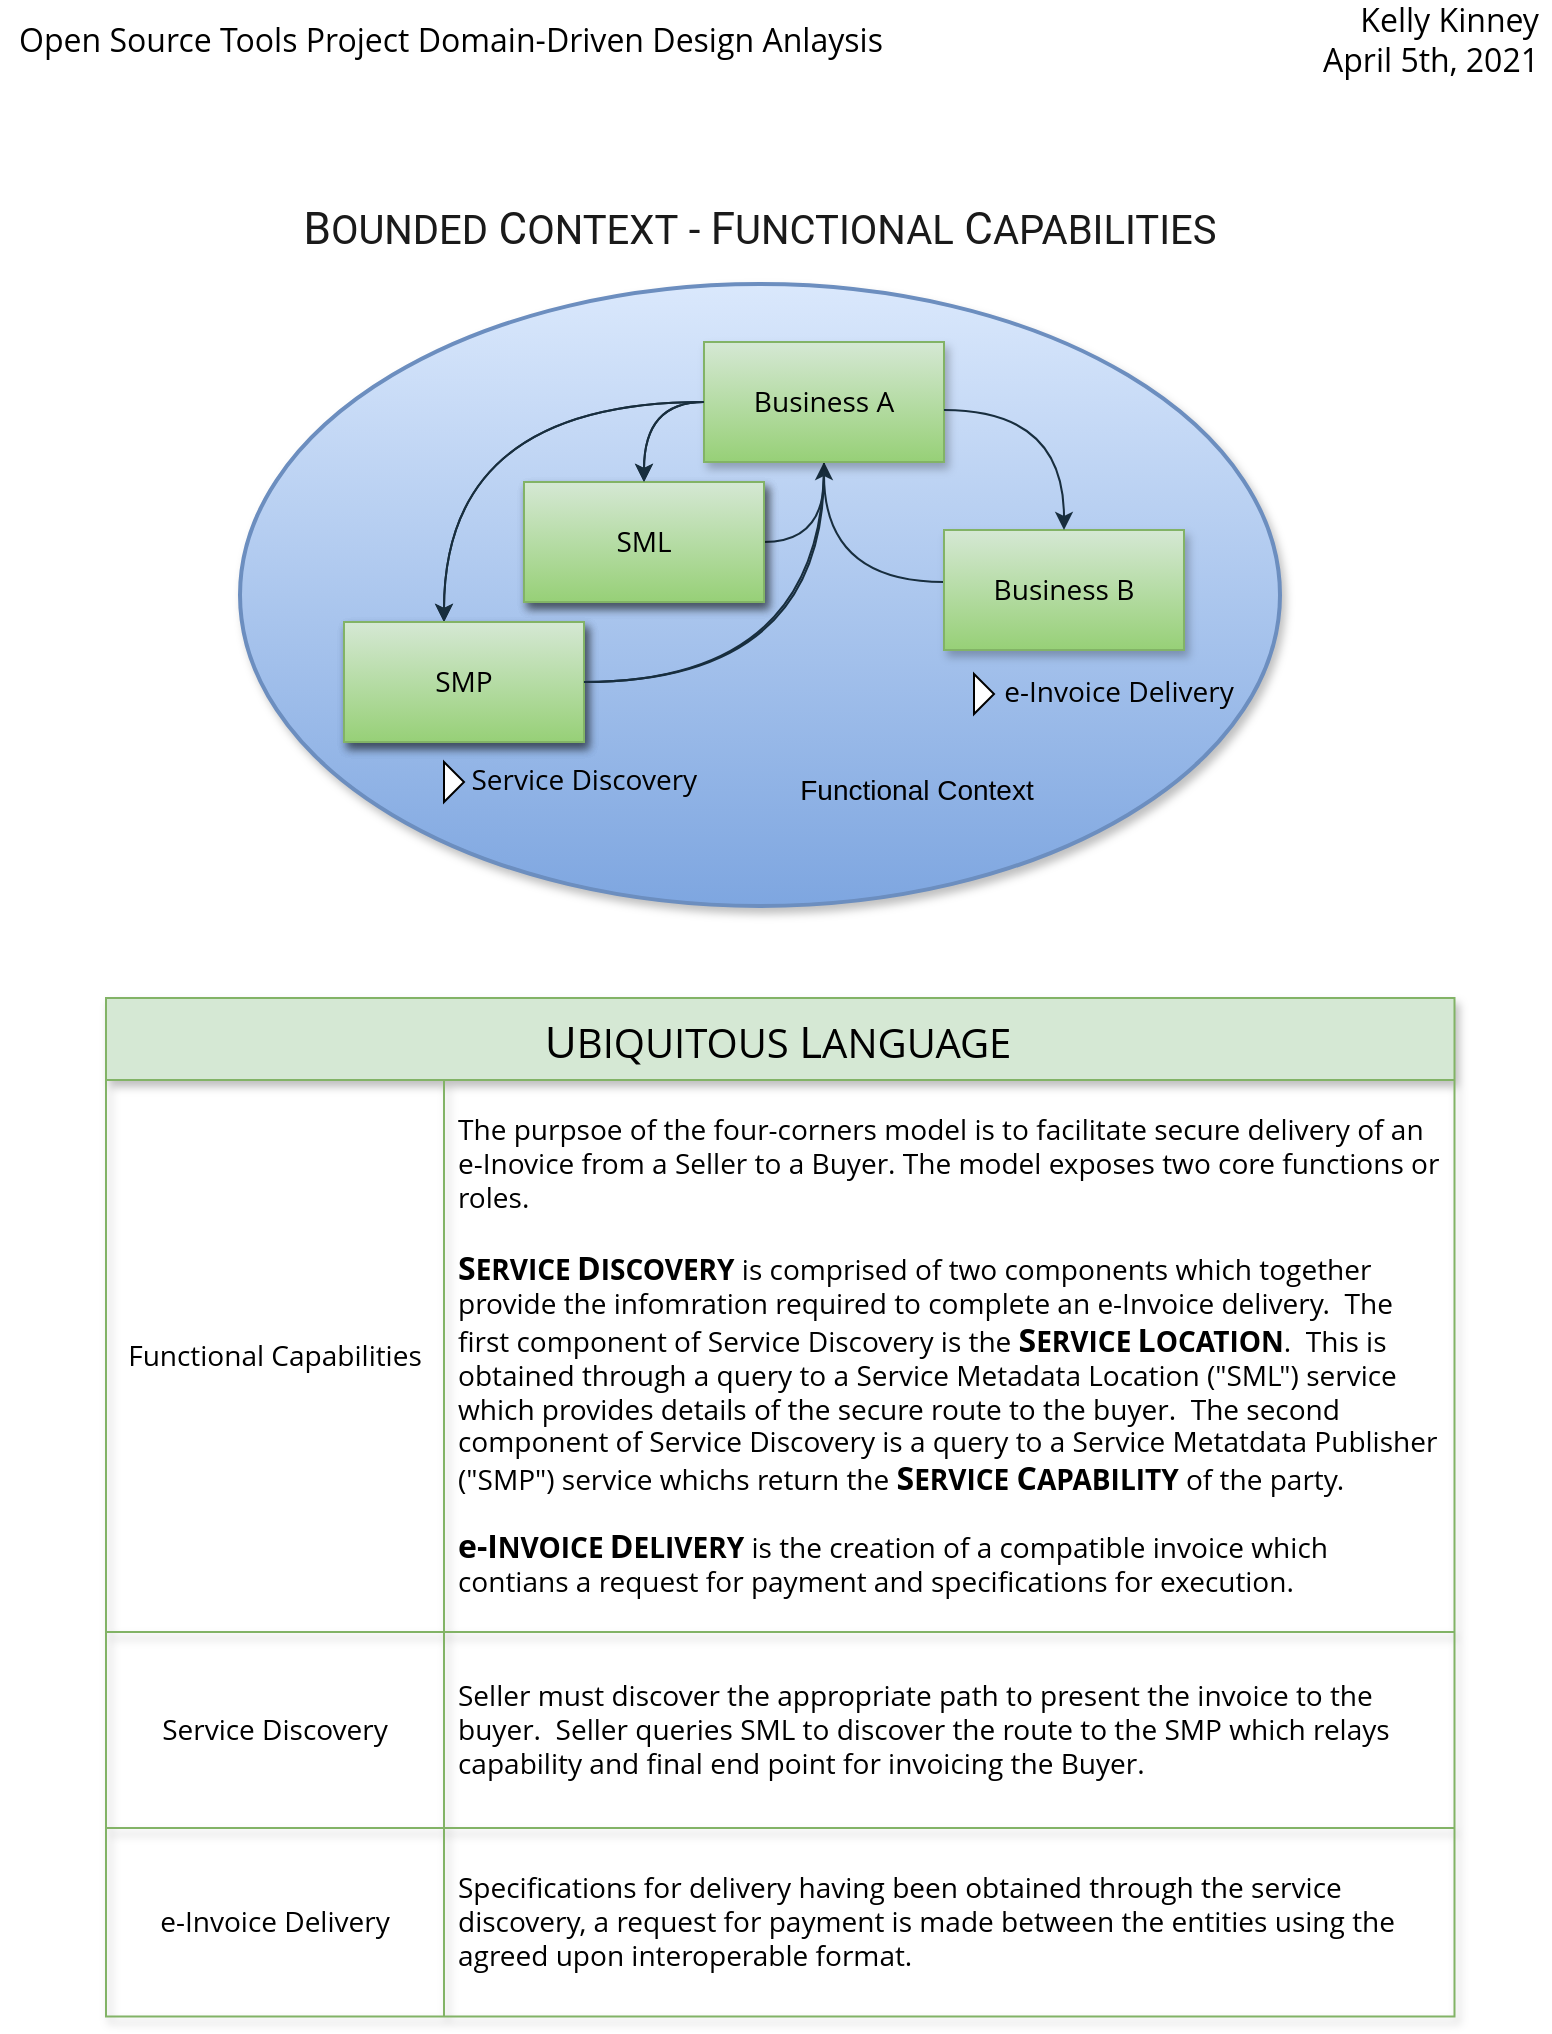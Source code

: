 <mxfile version="14.4.3" type="device"><diagram id="Q6qlk9Zw9bi22a3LoN4X" name="Page-1"><mxGraphModel dx="1086" dy="926" grid="0" gridSize="10" guides="1" tooltips="1" connect="1" arrows="1" fold="1" page="1" pageScale="1" pageWidth="850" pageHeight="1100" math="0" shadow="0"><root><mxCell id="0"/><mxCell id="1" parent="0"/><mxCell id="goqq0joQOqRiYXozfCPZ-1" value="&lt;font style=&quot;font-size: 16px&quot;&gt;Open Source Tools Project Domain-Driven Design Anlaysis&lt;/font&gt;" style="text;html=1;align=center;verticalAlign=middle;resizable=0;points=[];autosize=1;fontFamily=Open Sans;container=0;" parent="1" vertex="1"><mxGeometry x="45" y="20" width="450" height="20" as="geometry"/></mxCell><mxCell id="goqq0joQOqRiYXozfCPZ-2" value="&lt;div style=&quot;text-align: right&quot;&gt;&lt;span style=&quot;font-size: 16px&quot;&gt;Kelly Kinney&lt;/span&gt;&lt;/div&gt;&lt;font style=&quot;font-size: 16px&quot;&gt;&lt;div style=&quot;text-align: right&quot;&gt;&lt;span&gt;April 5th, 2021&lt;/span&gt;&lt;/div&gt;&lt;/font&gt;" style="text;html=1;align=center;verticalAlign=middle;resizable=0;points=[];autosize=1;fontFamily=Open Sans;container=0;" parent="1" vertex="1"><mxGeometry x="700" y="10" width="120" height="40" as="geometry"/></mxCell><mxCell id="goqq0joQOqRiYXozfCPZ-35" value="&lt;font&gt;&lt;font style=&quot;font-weight: 400 ; font-size: 22px&quot;&gt;U&lt;/font&gt;&lt;span style=&quot;font-size: 20px ; font-weight: 400&quot;&gt;BIQUITOUS&amp;nbsp;&lt;/span&gt;&lt;font style=&quot;font-weight: 400 ; font-size: 22px&quot;&gt;L&lt;/font&gt;&lt;span style=&quot;font-size: 20px ; font-weight: 400&quot;&gt;ANGUAGE&lt;/span&gt;&lt;/font&gt;" style="shape=table;html=1;whiteSpace=wrap;startSize=41;container=1;collapsible=0;childLayout=tableLayout;fontStyle=1;align=center;rounded=0;shadow=1;glass=0;sketch=0;strokeColor=#82b366;fillColor=#d5e8d4;fontFamily=Open Sans;fontSource=https%3A%2F%2Ffonts.googleapis.com%2Fcss%3Ffamily%3DOpen%2BSans;spacingRight=2;gradientDirection=north;" parent="1" vertex="1"><mxGeometry x="98" y="509" width="674.25" height="509.25" as="geometry"/></mxCell><mxCell id="goqq0joQOqRiYXozfCPZ-36" value="" style="shape=partialRectangle;html=1;whiteSpace=wrap;collapsible=0;dropTarget=0;pointerEvents=0;top=0;left=0;bottom=0;right=0;points=[[0,0.5],[1,0.5]];portConstraint=eastwest;fontFamily=Open Sans;fontSource=https%3A%2F%2Ffonts.googleapis.com%2Fcss%3Ffamily%3DOpen%2BSans;spacingRight=4;spacing=0;fillColor=none;" parent="goqq0joQOqRiYXozfCPZ-35" vertex="1"><mxGeometry y="41" width="674.25" height="276" as="geometry"/></mxCell><mxCell id="goqq0joQOqRiYXozfCPZ-37" value="&lt;span style=&quot;font-size: 14px&quot;&gt;Functional Capabilities&lt;/span&gt;" style="shape=partialRectangle;html=1;whiteSpace=wrap;connectable=0;top=0;left=0;bottom=0;right=0;overflow=hidden;fontFamily=Open Sans;fontSource=https%3A%2F%2Ffonts.googleapis.com%2Fcss%3Ffamily%3DOpen%2BSans;fillColor=none;" parent="goqq0joQOqRiYXozfCPZ-36" vertex="1"><mxGeometry width="169" height="276" as="geometry"/></mxCell><mxCell id="goqq0joQOqRiYXozfCPZ-38" value="&lt;span style=&quot;font-size: 14px&quot;&gt;The purpsoe of the four-corners model is to facilitate secure delivery of an e-Inovice from a Seller to a Buyer. The model exposes two core functions or roles.&amp;nbsp; &amp;nbsp;&amp;nbsp;&lt;br&gt;&lt;br&gt;&lt;/span&gt;&lt;font style=&quot;font-weight: bold ; font-size: 16px&quot;&gt;S&lt;/font&gt;&lt;font style=&quot;font-weight: bold ; font-size: 14px&quot;&gt;ERVICE&lt;/font&gt;&lt;b&gt;&amp;nbsp;&lt;/b&gt;&lt;font style=&quot;font-weight: bold ; font-size: 16px&quot;&gt;D&lt;/font&gt;&lt;font&gt;&lt;b style=&quot;font-size: 14px&quot;&gt;ISCOVERY&lt;/b&gt;&lt;span style=&quot;font-size: 14px&quot;&gt; is comprised of two components which together provide the infomration required to complete an e-Invoice delivery.&amp;nbsp; The first component of Service Discovery is the &lt;/span&gt;&lt;b&gt;&lt;font style=&quot;font-size: 16px&quot;&gt;S&lt;/font&gt;&lt;span style=&quot;font-size: 14px&quot;&gt;ERVICE&lt;/span&gt;&lt;/b&gt; &lt;font style=&quot;font-weight: bold ; font-size: 16px&quot;&gt;L&lt;/font&gt;&lt;span style=&quot;font-size: 14px&quot;&gt;&lt;b&gt;OCATION&lt;/b&gt;.&amp;nbsp; This&lt;/span&gt;&lt;span style=&quot;font-size: 14px&quot;&gt;&amp;nbsp;is obtained through a query to a Service Metadata Location (&quot;SML&quot;) service which provides details of the secure route to the buyer.&amp;nbsp; The second component of Service Discovery is a query to a Service Metatdata Publisher (&quot;SMP&quot;) service whichs return the &lt;/span&gt;&lt;b&gt;&lt;font style=&quot;font-size: 16px&quot;&gt;S&lt;/font&gt;&lt;span style=&quot;font-size: 14px&quot;&gt;ERVICE &lt;/span&gt;&lt;font style=&quot;font-size: 16px&quot;&gt;C&lt;/font&gt;&lt;span style=&quot;font-size: 14px&quot;&gt;APABILITY&lt;/span&gt;&lt;/b&gt;&lt;span style=&quot;font-size: 14px&quot;&gt; of the party.&amp;nbsp;&amp;nbsp;&lt;/span&gt;&lt;br&gt;&lt;br&gt;&lt;b&gt;&lt;font style=&quot;font-size: 16px&quot;&gt;e-I&lt;/font&gt;&lt;span style=&quot;font-size: 14px&quot;&gt;NVOICE&lt;/span&gt;&lt;/b&gt; &lt;/font&gt;&lt;font&gt;&lt;font style=&quot;font-size: 16px&quot;&gt;&lt;b&gt;D&lt;/b&gt;&lt;/font&gt;&lt;b style=&quot;font-size: 14px&quot;&gt;ELIVERY&lt;/b&gt;&lt;span style=&quot;font-size: 14px&quot;&gt; is the creation of a compatible invoice which contians a request for payment and specifications for execution.&amp;nbsp; &amp;nbsp; &amp;nbsp;&lt;/span&gt;&lt;/font&gt;&lt;span style=&quot;font-size: 14px&quot;&gt;&lt;b&gt;&amp;nbsp;&lt;/b&gt;&lt;/span&gt;" style="shape=partialRectangle;html=1;whiteSpace=wrap;connectable=0;top=0;left=0;bottom=0;right=0;overflow=hidden;align=left;fontFamily=Open Sans;fontSource=https%3A%2F%2Ffonts.googleapis.com%2Fcss%3Ffamily%3DOpen%2BSans;spacingLeft=5;spacingRight=6;perimeterSpacing=1;fillColor=none;" parent="goqq0joQOqRiYXozfCPZ-36" vertex="1"><mxGeometry x="169" width="505" height="276" as="geometry"/></mxCell><mxCell id="goqq0joQOqRiYXozfCPZ-39" value="" style="shape=partialRectangle;html=1;whiteSpace=wrap;collapsible=0;dropTarget=0;pointerEvents=0;fillColor=none;top=0;left=0;bottom=0;right=0;points=[[0,0.5],[1,0.5]];portConstraint=eastwest;fontFamily=Open Sans;fontSource=https%3A%2F%2Ffonts.googleapis.com%2Fcss%3Ffamily%3DOpen%2BSans;shadow=0;" parent="goqq0joQOqRiYXozfCPZ-35" vertex="1"><mxGeometry y="317" width="674.25" height="98" as="geometry"/></mxCell><mxCell id="goqq0joQOqRiYXozfCPZ-40" value="&lt;font style=&quot;font-size: 14px&quot;&gt;Service Discovery&lt;/font&gt;" style="shape=partialRectangle;html=1;whiteSpace=wrap;connectable=0;top=0;left=0;bottom=0;right=0;overflow=hidden;fontFamily=Open Sans;fontSource=https%3A%2F%2Ffonts.googleapis.com%2Fcss%3Ffamily%3DOpen%2BSans;fillColor=none;" parent="goqq0joQOqRiYXozfCPZ-39" vertex="1"><mxGeometry width="169" height="98" as="geometry"/></mxCell><mxCell id="goqq0joQOqRiYXozfCPZ-41" value="&lt;font style=&quot;font-size: 14px&quot;&gt;Seller must discover the appropriate path to present the invoice to the buyer.&amp;nbsp; Seller queries SML to discover the route to the SMP which relays capability and final end point for invoicing the Buyer.&lt;/font&gt;" style="shape=partialRectangle;html=1;whiteSpace=wrap;connectable=0;top=0;left=0;bottom=0;right=0;overflow=hidden;align=left;fontFamily=Open Sans;fontSource=https%3A%2F%2Ffonts.googleapis.com%2Fcss%3Ffamily%3DOpen%2BSans;spacingLeft=5;fillColor=none;" parent="goqq0joQOqRiYXozfCPZ-39" vertex="1"><mxGeometry x="169" width="505" height="98" as="geometry"/></mxCell><mxCell id="goqq0joQOqRiYXozfCPZ-42" style="shape=partialRectangle;html=1;whiteSpace=wrap;collapsible=0;dropTarget=0;pointerEvents=0;fillColor=none;top=0;left=0;bottom=0;right=0;points=[[0,0.5],[1,0.5]];portConstraint=eastwest;fontFamily=Open Sans;fontSource=https%3A%2F%2Ffonts.googleapis.com%2Fcss%3Ffamily%3DOpen%2BSans;shadow=0;" parent="goqq0joQOqRiYXozfCPZ-35" vertex="1"><mxGeometry y="415" width="674.25" height="94" as="geometry"/></mxCell><mxCell id="goqq0joQOqRiYXozfCPZ-43" value="&lt;font style=&quot;font-size: 14px&quot;&gt;e-Invoice Delivery&lt;/font&gt;" style="shape=partialRectangle;html=1;whiteSpace=wrap;connectable=0;top=0;left=0;bottom=0;right=0;overflow=hidden;fontFamily=Open Sans;fontSource=https%3A%2F%2Ffonts.googleapis.com%2Fcss%3Ffamily%3DOpen%2BSans;fillColor=none;" parent="goqq0joQOqRiYXozfCPZ-42" vertex="1"><mxGeometry width="169" height="94" as="geometry"/></mxCell><mxCell id="goqq0joQOqRiYXozfCPZ-44" value="&lt;span style=&quot;font-size: 14px&quot;&gt;Specifications for delivery having been obtained through the service discovery, a request for payment is made between the entities using the agreed upon interoperable format.&amp;nbsp;&amp;nbsp;&lt;/span&gt;" style="shape=partialRectangle;html=1;whiteSpace=wrap;connectable=0;top=0;left=0;bottom=0;right=0;overflow=hidden;align=left;fontFamily=Open Sans;fontSource=https%3A%2F%2Ffonts.googleapis.com%2Fcss%3Ffamily%3DOpen%2BSans;spacingLeft=5;spacingRight=4;fillColor=none;" parent="goqq0joQOqRiYXozfCPZ-42" vertex="1"><mxGeometry x="169" width="505" height="94" as="geometry"/></mxCell><mxCell id="goqq0joQOqRiYXozfCPZ-76" value="" style="group" parent="1" vertex="1" connectable="0"><mxGeometry x="150" y="110" width="550" height="353" as="geometry"/></mxCell><mxCell id="goqq0joQOqRiYXozfCPZ-67" value="&lt;font face=&quot;Roboto&quot; data-font-src=&quot;https://fonts.googleapis.com/css?family=Roboto&quot;&gt;&lt;font style=&quot;font-size: 22px&quot;&gt;B&lt;/font&gt;&lt;font style=&quot;font-size: 20px&quot;&gt;OUNDED&lt;/font&gt;&lt;span style=&quot;font-size: 21px&quot;&gt; &lt;/span&gt;&lt;font style=&quot;font-size: 22px&quot;&gt;C&lt;/font&gt;&lt;font style=&quot;font-size: 20px&quot;&gt;ONTEXT&lt;/font&gt;&lt;span style=&quot;font-size: 21px&quot;&gt; - &lt;/span&gt;&lt;font style=&quot;font-size: 22px&quot;&gt;F&lt;/font&gt;&lt;font style=&quot;font-size: 20px&quot;&gt;UNCTIONAL&lt;/font&gt;&lt;span style=&quot;font-size: 21px&quot;&gt;&amp;nbsp;&lt;/span&gt;&lt;span style=&quot;font-size: 22px&quot;&gt;C&lt;/span&gt;&lt;font style=&quot;font-size: 20px&quot;&gt;APABILITIES&lt;/font&gt;&lt;br&gt;&lt;/font&gt;" style="text;html=1;strokeColor=none;fillColor=none;align=center;verticalAlign=middle;whiteSpace=wrap;shadow=0;fontSize=20;fontColor=#1A1A1A;fontFamily=Open Sans;fontSource=https%3A%2F%2Ffonts.googleapis.com%2Fcss%3Ffamily%3DOpen%2BSans;container=0;" parent="goqq0joQOqRiYXozfCPZ-76" vertex="1"><mxGeometry width="550" height="30" as="geometry"/></mxCell><mxCell id="goqq0joQOqRiYXozfCPZ-75" value="" style="group" parent="goqq0joQOqRiYXozfCPZ-76" vertex="1" connectable="0"><mxGeometry x="15" y="42" width="520" height="311" as="geometry"/></mxCell><mxCell id="goqq0joQOqRiYXozfCPZ-47" value="" style="ellipse;whiteSpace=wrap;html=1;shadow=1;strokeWidth=2;fontSize=24;align=right;perimeterSpacing=1;fontFamily=Open Sans;fontSource=https%3A%2F%2Ffonts.googleapis.com%2Fcss%3Ffamily%3DOpen%2BSans;strokeColor=#6c8ebf;fillColor=#dae8fc;labelBorderColor=none;gradientColor=#7ea6e0;container=0;" parent="goqq0joQOqRiYXozfCPZ-75" vertex="1"><mxGeometry width="520" height="311" as="geometry"/></mxCell><object label="SMP" Business_A="Business A; Party 1; Participant 1; Corner 1; Sender; Payor" id="goqq0joQOqRiYXozfCPZ-48"><mxCell style="rounded=0;whiteSpace=wrap;html=1;sketch=0;strokeColor=#82b366;align=center;fontFamily=Open Sans;fontSource=https%3A%2F%2Ffonts.googleapis.com%2Fcss%3Ffamily%3DOpen%2BSans;labelPosition=center;verticalLabelPosition=middle;verticalAlign=middle;fillColor=#d5e8d4;shadow=1;glass=0;gradientColor=#97d077;container=0;" parent="goqq0joQOqRiYXozfCPZ-75" vertex="1"><mxGeometry x="142" y="99" width="120" height="60" as="geometry"/></mxCell></object><object label="SML" Business_A="Business A; Party 1; Participant 1; Corner 1; Sender; Payor" id="goqq0joQOqRiYXozfCPZ-49"><mxCell style="rounded=0;whiteSpace=wrap;html=1;sketch=0;strokeColor=#82b366;align=center;fontFamily=Open Sans;fontSource=https%3A%2F%2Ffonts.googleapis.com%2Fcss%3Ffamily%3DOpen%2BSans;labelPosition=center;verticalLabelPosition=middle;verticalAlign=middle;fillColor=#d5e8d4;shadow=1;glass=0;gradientColor=#97d077;container=0;" parent="goqq0joQOqRiYXozfCPZ-75" vertex="1"><mxGeometry x="52" y="169" width="120" height="60" as="geometry"/></mxCell></object><mxCell id="goqq0joQOqRiYXozfCPZ-50" value="" style="edgeStyle=segmentEdgeStyle;endArrow=classic;html=1;strokeColor=#182E3E;fontFamily=Open Sans;fontSource=https%3A%2F%2Ffonts.googleapis.com%2Fcss%3Ffamily%3DOpen%2BSans;fontSize=24;fontColor=#1A1A1A;exitX=0;exitY=0.5;exitDx=0;exitDy=0;entryX=0.5;entryY=0;entryDx=0;entryDy=0;curved=1;" parent="goqq0joQOqRiYXozfCPZ-75" target="goqq0joQOqRiYXozfCPZ-48" edge="1"><mxGeometry x="72" y="749" width="50" height="50" as="geometry"><mxPoint x="232" y="59" as="sourcePoint"/><mxPoint x="372" y="59" as="targetPoint"/></mxGeometry></mxCell><mxCell id="goqq0joQOqRiYXozfCPZ-51" value="" style="edgeStyle=segmentEdgeStyle;endArrow=classic;html=1;strokeColor=#182E3E;fontFamily=Open Sans;fontSource=https%3A%2F%2Ffonts.googleapis.com%2Fcss%3Ffamily%3DOpen%2BSans;fontSize=24;fontColor=#1A1A1A;curved=1;" parent="goqq0joQOqRiYXozfCPZ-75" target="goqq0joQOqRiYXozfCPZ-49" edge="1"><mxGeometry x="72" y="749" width="50" height="50" as="geometry"><mxPoint x="232" y="59" as="sourcePoint"/><mxPoint x="182" y="69" as="targetPoint"/><Array as="points"><mxPoint x="102" y="59"/></Array></mxGeometry></mxCell><mxCell id="goqq0joQOqRiYXozfCPZ-52" value="" style="edgeStyle=segmentEdgeStyle;endArrow=none;html=1;strokeColor=#182E3E;fontFamily=Open Sans;fontSource=https%3A%2F%2Ffonts.googleapis.com%2Fcss%3Ffamily%3DOpen%2BSans;fontSize=24;fontColor=#1A1A1A;exitX=1;exitY=0.5;exitDx=0;exitDy=0;endFill=0;entryX=0.5;entryY=1;entryDx=0;entryDy=0;curved=1;" parent="goqq0joQOqRiYXozfCPZ-75" source="goqq0joQOqRiYXozfCPZ-49" target="goqq0joQOqRiYXozfCPZ-55" edge="1"><mxGeometry x="72" y="749" width="50" height="50" as="geometry"><mxPoint x="172" y="209" as="sourcePoint"/><mxPoint x="292" y="146.5" as="targetPoint"/></mxGeometry></mxCell><mxCell id="goqq0joQOqRiYXozfCPZ-53" value="" style="edgeStyle=segmentEdgeStyle;endArrow=none;html=1;strokeColor=#182E3E;fontFamily=Open Sans;fontSource=https%3A%2F%2Ffonts.googleapis.com%2Fcss%3Ffamily%3DOpen%2BSans;fontSize=24;fontColor=#1A1A1A;exitX=1;exitY=0.5;exitDx=0;exitDy=0;endFill=0;curved=1;" parent="goqq0joQOqRiYXozfCPZ-75" source="goqq0joQOqRiYXozfCPZ-48" edge="1"><mxGeometry x="72" y="749" width="50" height="50" as="geometry"><mxPoint x="322" y="149" as="sourcePoint"/><mxPoint x="292" y="96.5" as="targetPoint"/><Array as="points"/></mxGeometry></mxCell><mxCell id="goqq0joQOqRiYXozfCPZ-54" value="" style="edgeStyle=segmentEdgeStyle;endArrow=classic;html=1;strokeColor=#182E3E;fontFamily=Open Sans;fontSource=https%3A%2F%2Ffonts.googleapis.com%2Fcss%3Ffamily%3DOpen%2BSans;fontSize=24;fontColor=#1A1A1A;exitX=0;exitY=0.5;exitDx=0;exitDy=0;entryX=0.5;entryY=1;entryDx=0;entryDy=0;curved=1;" parent="goqq0joQOqRiYXozfCPZ-75" target="goqq0joQOqRiYXozfCPZ-55" edge="1"><mxGeometry x="72" y="749" width="50" height="50" as="geometry"><mxPoint x="352" y="149.0" as="sourcePoint"/><mxPoint x="297" y="99" as="targetPoint"/><Array as="points"><mxPoint x="292" y="149"/></Array></mxGeometry></mxCell><object label="&lt;font style=&quot;font-size: 14px&quot;&gt;Business A&lt;/font&gt;" Business_A="Business A; Party 1; Participant 1; Corner 1; Sender; Payor" id="goqq0joQOqRiYXozfCPZ-55"><mxCell style="rounded=0;whiteSpace=wrap;html=1;sketch=0;strokeColor=#82b366;align=center;fontFamily=Open Sans;fontSource=https%3A%2F%2Ffonts.googleapis.com%2Fcss%3Ffamily%3DOpen%2BSans;labelPosition=center;verticalLabelPosition=middle;verticalAlign=middle;fillColor=#d5e8d4;shadow=1;glass=0;gradientColor=#97d077;container=0;" parent="goqq0joQOqRiYXozfCPZ-75" vertex="1"><mxGeometry x="232" y="29" width="120" height="60" as="geometry"/></mxCell></object><object label="SML" Business_A="Business A; Party 1; Participant 1; Corner 1; Sender; Payor" id="goqq0joQOqRiYXozfCPZ-56"><mxCell style="rounded=0;whiteSpace=wrap;html=1;sketch=0;strokeColor=#82b366;align=center;fontFamily=Open Sans;fontSource=https%3A%2F%2Ffonts.googleapis.com%2Fcss%3Ffamily%3DOpen%2BSans;labelPosition=center;verticalLabelPosition=middle;verticalAlign=middle;fillColor=#d5e8d4;shadow=1;glass=0;gradientColor=#97d077;container=0;" parent="goqq0joQOqRiYXozfCPZ-75" vertex="1"><mxGeometry x="52" y="169" width="120" height="60" as="geometry"/></mxCell></object><object label="SMP" Business_A="Business A; Party 1; Participant 1; Corner 1; Sender; Payor" id="goqq0joQOqRiYXozfCPZ-57"><mxCell style="rounded=0;whiteSpace=wrap;html=1;sketch=0;strokeColor=#82b366;align=center;fontFamily=Open Sans;fontSource=https%3A%2F%2Ffonts.googleapis.com%2Fcss%3Ffamily%3DOpen%2BSans;labelPosition=center;verticalLabelPosition=middle;verticalAlign=middle;fillColor=#d5e8d4;shadow=1;glass=0;gradientColor=#97d077;container=0;" parent="goqq0joQOqRiYXozfCPZ-75" vertex="1"><mxGeometry x="142" y="99" width="120" height="60" as="geometry"/></mxCell></object><mxCell id="goqq0joQOqRiYXozfCPZ-58" value="" style="triangle;html=1;whiteSpace=wrap;container=0;spacingRight=2;fontFamily=Open Sans;fontSource=https%3A%2F%2Ffonts.googleapis.com%2Fcss%3Ffamily%3DOpen%2BSans;" parent="goqq0joQOqRiYXozfCPZ-75" vertex="1"><mxGeometry x="102" y="239" width="10" height="20" as="geometry"/></mxCell><mxCell id="goqq0joQOqRiYXozfCPZ-59" value="&lt;font style=&quot;font-size: 14px&quot;&gt;Service Discovery&amp;nbsp;&lt;/font&gt;" style="html=1;whiteSpace=wrap;container=0;recursiveResize=0;collapsible=0;shadow=0;labelBackgroundColor=none;sketch=0;strokeWidth=1;fontFamily=Open Sans;fontSource=https%3A%2F%2Ffonts.googleapis.com%2Fcss%3Ffamily%3DOpen%2BSans;fontSize=11;align=center;glass=0;spacingBottom=4;spacing=0;opacity=0;fillColor=none;strokeColor=none;labelPosition=center;verticalLabelPosition=middle;verticalAlign=middle;spacingRight=2;" parent="goqq0joQOqRiYXozfCPZ-75" vertex="1"><mxGeometry x="109" y="243" width="132" height="14.5" as="geometry"/></mxCell><object label="&lt;font style=&quot;font-size: 14px&quot;&gt;SML&lt;/font&gt;" Business_A="Business A; Party 1; Participant 1; Corner 1; Sender; Payor" id="goqq0joQOqRiYXozfCPZ-60"><mxCell style="rounded=0;whiteSpace=wrap;html=1;sketch=0;strokeColor=#82b366;align=center;fontFamily=Open Sans;fontSource=https%3A%2F%2Ffonts.googleapis.com%2Fcss%3Ffamily%3DOpen%2BSans;labelPosition=center;verticalLabelPosition=middle;verticalAlign=middle;fillColor=#d5e8d4;shadow=1;glass=0;gradientColor=#97d077;container=0;" parent="goqq0joQOqRiYXozfCPZ-75" vertex="1"><mxGeometry x="142" y="99" width="120" height="60" as="geometry"/></mxCell></object><mxCell id="goqq0joQOqRiYXozfCPZ-61" value="" style="edgeStyle=segmentEdgeStyle;endArrow=classic;html=1;strokeColor=#182E3E;fontFamily=Open Sans;fontSource=https%3A%2F%2Ffonts.googleapis.com%2Fcss%3Ffamily%3DOpen%2BSans;fontSize=24;fontColor=#1A1A1A;curved=1;" parent="goqq0joQOqRiYXozfCPZ-75" target="goqq0joQOqRiYXozfCPZ-62" edge="1"><mxGeometry x="3" y="-61" width="50" height="50" as="geometry"><mxPoint x="232" y="59" as="sourcePoint"/><mxPoint x="113" y="-741" as="targetPoint"/><Array as="points"><mxPoint x="102" y="59"/></Array></mxGeometry></mxCell><object label="&lt;font style=&quot;font-size: 14px&quot;&gt;SMP&lt;/font&gt;" Business_A="Business A; Party 1; Participant 1; Corner 1; Sender; Payor" id="goqq0joQOqRiYXozfCPZ-62"><mxCell style="rounded=0;whiteSpace=wrap;html=1;sketch=0;strokeColor=#82b366;align=center;fontFamily=Open Sans;fontSource=https%3A%2F%2Ffonts.googleapis.com%2Fcss%3Ffamily%3DOpen%2BSans;labelPosition=center;verticalLabelPosition=middle;verticalAlign=middle;fillColor=#d5e8d4;shadow=1;glass=0;gradientColor=#97d077;container=0;" parent="goqq0joQOqRiYXozfCPZ-75" vertex="1"><mxGeometry x="52" y="169" width="120" height="60" as="geometry"/></mxCell></object><mxCell id="goqq0joQOqRiYXozfCPZ-63" value="" style="edgeStyle=segmentEdgeStyle;endArrow=classic;html=1;strokeColor=#182E3E;fontFamily=Open Sans;fontSource=https%3A%2F%2Ffonts.googleapis.com%2Fcss%3Ffamily%3DOpen%2BSans;fontSize=24;fontColor=#1A1A1A;exitX=0;exitY=0.5;exitDx=0;exitDy=0;entryX=0.5;entryY=0;entryDx=0;entryDy=0;curved=1;" parent="goqq0joQOqRiYXozfCPZ-75" target="goqq0joQOqRiYXozfCPZ-60" edge="1"><mxGeometry x="3" y="-61" width="50" height="50" as="geometry"><mxPoint x="232" y="59" as="sourcePoint"/><mxPoint x="303" y="-751" as="targetPoint"/></mxGeometry></mxCell><mxCell id="goqq0joQOqRiYXozfCPZ-64" value="" style="edgeStyle=segmentEdgeStyle;endArrow=none;html=1;strokeColor=#182E3E;fontFamily=Open Sans;fontSource=https%3A%2F%2Ffonts.googleapis.com%2Fcss%3Ffamily%3DOpen%2BSans;fontSize=24;fontColor=#1A1A1A;exitX=1;exitY=0.5;exitDx=0;exitDy=0;endFill=0;curved=1;" parent="goqq0joQOqRiYXozfCPZ-75" source="goqq0joQOqRiYXozfCPZ-62" edge="1"><mxGeometry x="3" y="-61" width="50" height="50" as="geometry"><mxPoint x="103" y="-601" as="sourcePoint"/><mxPoint x="292" y="94" as="targetPoint"/><Array as="points"><mxPoint x="292" y="199"/></Array></mxGeometry></mxCell><mxCell id="goqq0joQOqRiYXozfCPZ-65" value="&lt;font style=&quot;font-size: 14px&quot;&gt;e-Invoice Delivery&lt;/font&gt;" style="html=1;whiteSpace=wrap;container=0;recursiveResize=0;collapsible=0;shadow=0;labelBackgroundColor=none;sketch=0;strokeWidth=1;fontFamily=Open Sans;fontSource=https%3A%2F%2Ffonts.googleapis.com%2Fcss%3Ffamily%3DOpen%2BSans;fontSize=11;align=center;glass=0;spacingBottom=4;spacing=0;opacity=0;fillColor=none;strokeColor=none;labelPosition=center;verticalLabelPosition=middle;verticalAlign=middle;spacingRight=2;" parent="goqq0joQOqRiYXozfCPZ-75" vertex="1"><mxGeometry x="365" y="199" width="151" height="13" as="geometry"/></mxCell><mxCell id="goqq0joQOqRiYXozfCPZ-74" value="&lt;span style=&quot;font-size: 14px&quot;&gt;Functional Context&lt;/span&gt;" style="text;html=1;strokeColor=none;fillColor=none;align=center;verticalAlign=middle;whiteSpace=wrap;rounded=0;" parent="goqq0joQOqRiYXozfCPZ-75" vertex="1"><mxGeometry x="237" y="243" width="203" height="20" as="geometry"/></mxCell><mxCell id="goqq0joQOqRiYXozfCPZ-68" value="" style="group" parent="goqq0joQOqRiYXozfCPZ-75" vertex="1" connectable="0"><mxGeometry x="292" y="63" width="220" height="243.5" as="geometry"/></mxCell><mxCell id="goqq0joQOqRiYXozfCPZ-69" value="" style="group" parent="goqq0joQOqRiYXozfCPZ-68" vertex="1" connectable="0"><mxGeometry width="220" height="243.5" as="geometry"/></mxCell><mxCell id="goqq0joQOqRiYXozfCPZ-70" value="&lt;font style=&quot;font-size: 14px&quot;&gt;Business B&lt;/font&gt;" style="rounded=0;whiteSpace=wrap;html=1;sketch=0;strokeColor=#82b366;align=center;fontFamily=Open Sans;fontSource=https%3A%2F%2Ffonts.googleapis.com%2Fcss%3Ffamily%3DOpen%2BSans;labelPosition=center;verticalLabelPosition=middle;verticalAlign=middle;fillColor=#d5e8d4;glass=0;shadow=1;gradientColor=#97d077;container=0;" parent="goqq0joQOqRiYXozfCPZ-69" vertex="1"><mxGeometry x="60" y="60" width="120" height="60" as="geometry"/></mxCell><mxCell id="goqq0joQOqRiYXozfCPZ-71" value="" style="edgeStyle=segmentEdgeStyle;endArrow=classic;html=1;strokeColor=#182E3E;fontFamily=Open Sans;fontSource=https%3A%2F%2Ffonts.googleapis.com%2Fcss%3Ffamily%3DOpen%2BSans;fontSize=24;fontColor=#1A1A1A;entryX=0.5;entryY=0;entryDx=0;entryDy=0;exitX=1;exitY=0.5;exitDx=0;exitDy=0;curved=1;" parent="goqq0joQOqRiYXozfCPZ-69" target="goqq0joQOqRiYXozfCPZ-70" edge="1"><mxGeometry x="-220" y="690" width="50" height="50" as="geometry"><mxPoint x="60" as="sourcePoint"/><mxPoint x="50" y="40" as="targetPoint"/></mxGeometry></mxCell><mxCell id="goqq0joQOqRiYXozfCPZ-72" value="" style="group;fontFamily=Open Sans;fontSource=https%3A%2F%2Ffonts.googleapis.com%2Fcss%3Ffamily%3DOpen%2BSans;" parent="goqq0joQOqRiYXozfCPZ-68" vertex="1" connectable="0"><mxGeometry x="75" y="132" width="100" height="20" as="geometry"/></mxCell><mxCell id="goqq0joQOqRiYXozfCPZ-73" value="" style="triangle;html=1;whiteSpace=wrap;container=0;spacingRight=2;fontFamily=Open Sans;fontSource=https%3A%2F%2Ffonts.googleapis.com%2Fcss%3Ffamily%3DOpen%2BSans;" parent="goqq0joQOqRiYXozfCPZ-72" vertex="1"><mxGeometry width="10" height="20" as="geometry"/></mxCell></root></mxGraphModel></diagram></mxfile>